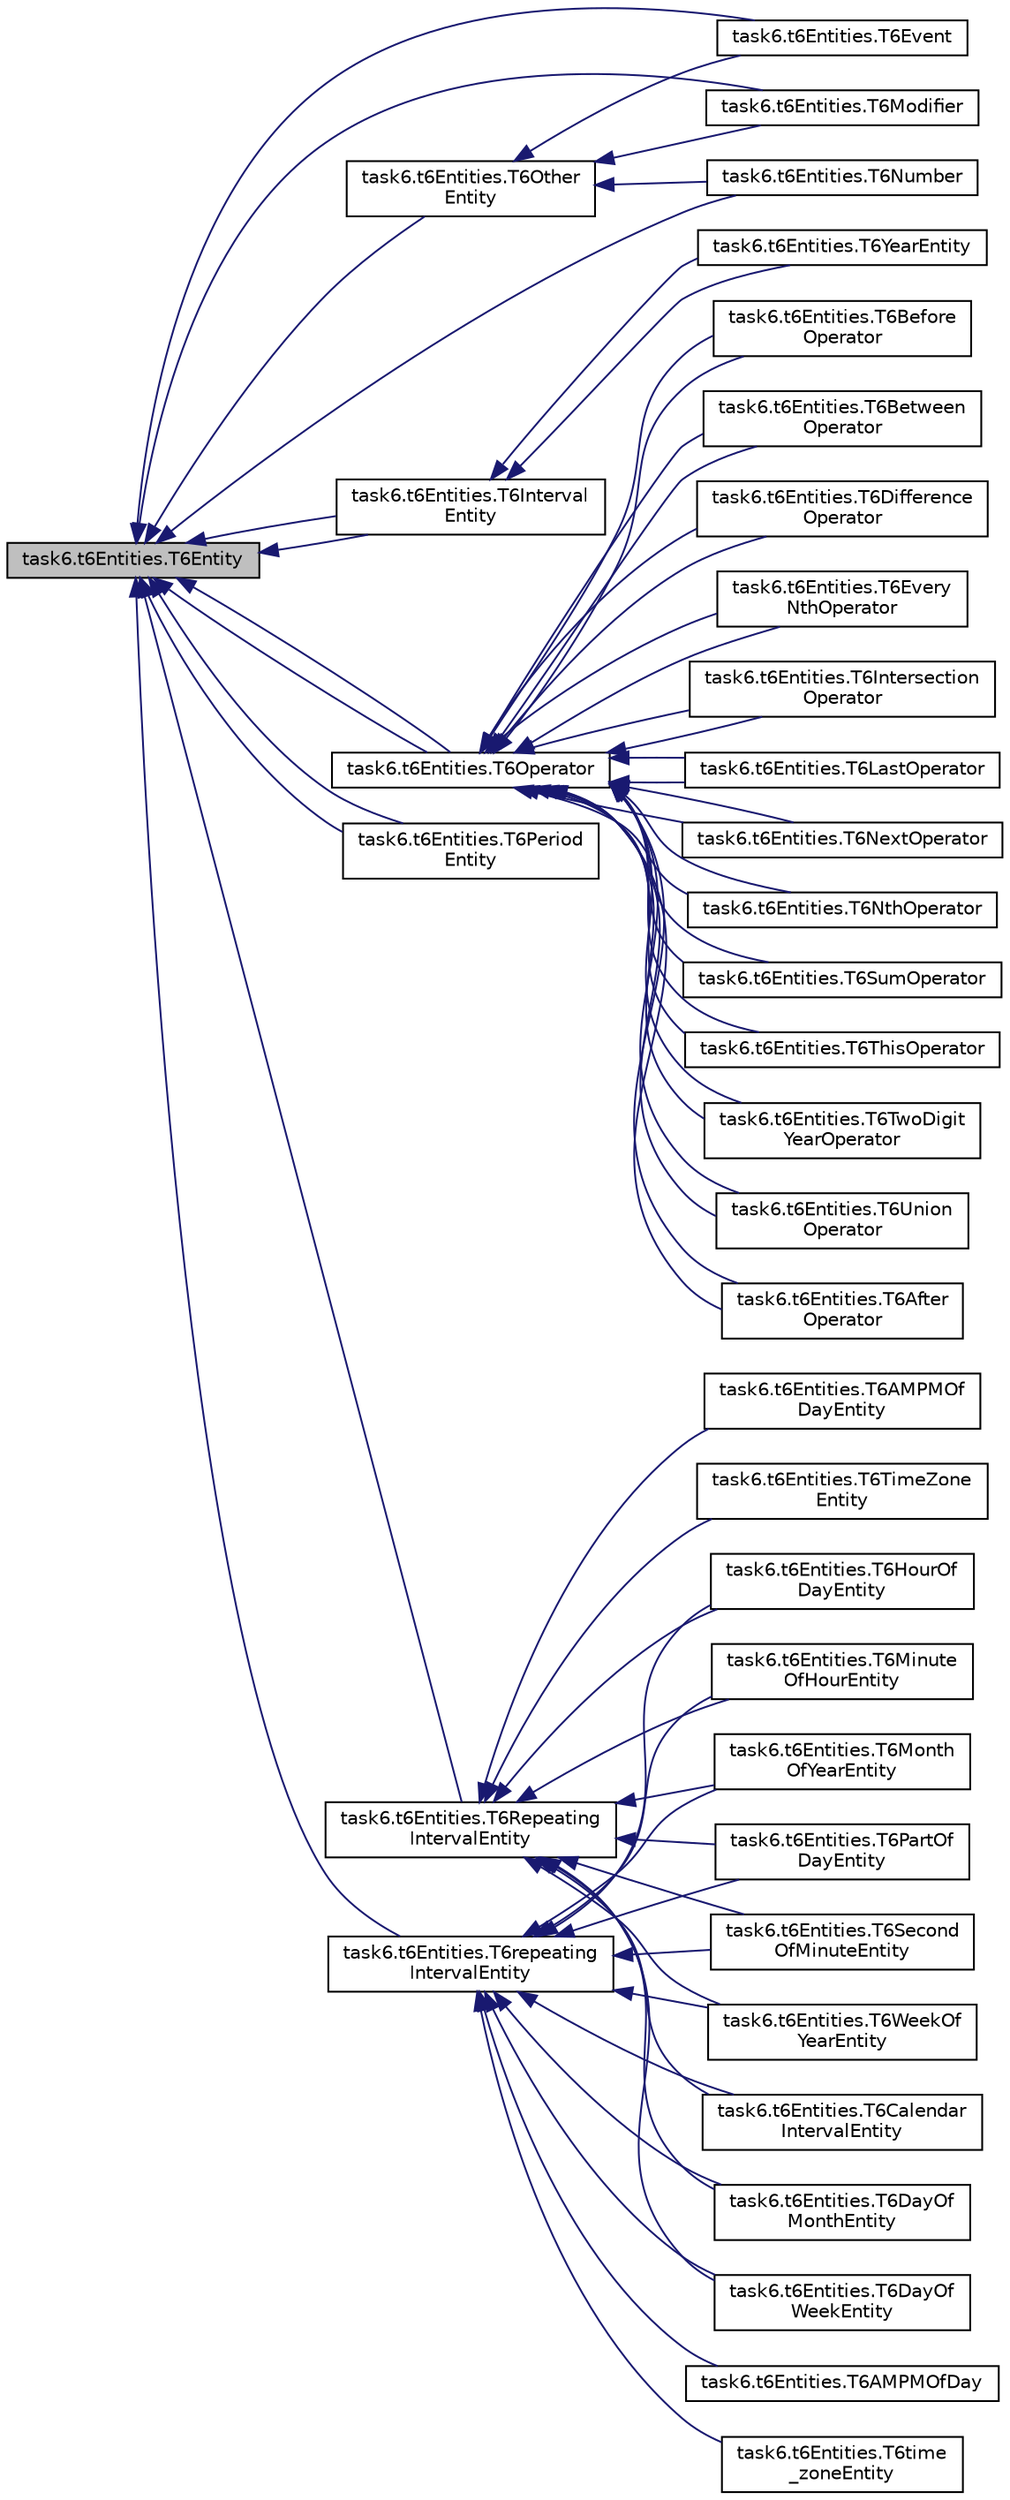 digraph "task6.t6Entities.T6Entity"
{
  edge [fontname="Helvetica",fontsize="10",labelfontname="Helvetica",labelfontsize="10"];
  node [fontname="Helvetica",fontsize="10",shape=record];
  rankdir="LR";
  Node0 [label="task6.t6Entities.T6Entity",height=0.2,width=0.4,color="black", fillcolor="grey75", style="filled", fontcolor="black"];
  Node0 -> Node1 [dir="back",color="midnightblue",fontsize="10",style="solid",fontname="Helvetica"];
  Node1 [label="task6.t6Entities.T6Event",height=0.2,width=0.4,color="black", fillcolor="white", style="filled",URL="$classtask6_1_1t6_entities_1_1_t6_event.html"];
  Node0 -> Node2 [dir="back",color="midnightblue",fontsize="10",style="solid",fontname="Helvetica"];
  Node2 [label="task6.t6Entities.T6Interval\lEntity",height=0.2,width=0.4,color="black", fillcolor="white", style="filled",URL="$classtask6_1_1t6_entities_1_1_t6_interval_entity.html",tooltip="An interval, just super classes for year interval for consistency. "];
  Node2 -> Node3 [dir="back",color="midnightblue",fontsize="10",style="solid",fontname="Helvetica"];
  Node3 [label="task6.t6Entities.T6YearEntity",height=0.2,width=0.4,color="black", fillcolor="white", style="filled",URL="$classtask6_1_1t6_entities_1_1_t6_year_entity.html",tooltip="A year interval. "];
  Node2 -> Node3 [dir="back",color="midnightblue",fontsize="10",style="solid",fontname="Helvetica"];
  Node0 -> Node2 [dir="back",color="midnightblue",fontsize="10",style="solid",fontname="Helvetica"];
  Node0 -> Node4 [dir="back",color="midnightblue",fontsize="10",style="solid",fontname="Helvetica"];
  Node4 [label="task6.t6Entities.T6Modifier",height=0.2,width=0.4,color="black", fillcolor="white", style="filled",URL="$classtask6_1_1t6_entities_1_1_t6_modifier.html"];
  Node0 -> Node5 [dir="back",color="midnightblue",fontsize="10",style="solid",fontname="Helvetica"];
  Node5 [label="task6.t6Entities.T6Number",height=0.2,width=0.4,color="black", fillcolor="white", style="filled",URL="$classtask6_1_1t6_entities_1_1_t6_number.html"];
  Node0 -> Node6 [dir="back",color="midnightblue",fontsize="10",style="solid",fontname="Helvetica"];
  Node6 [label="task6.t6Entities.T6Operator",height=0.2,width=0.4,color="black", fillcolor="white", style="filled",URL="$classtask6_1_1t6_entities_1_1_t6_operator.html",tooltip="Super class for all Operators. "];
  Node6 -> Node7 [dir="back",color="midnightblue",fontsize="10",style="solid",fontname="Helvetica"];
  Node7 [label="task6.t6Entities.T6After\lOperator",height=0.2,width=0.4,color="black", fillcolor="white", style="filled",URL="$classtask6_1_1t6_entities_1_1_t6_after_operator.html",tooltip="Create an after(Period) or after(Repeating-Interval) operator, must specify one or the other..."];
  Node6 -> Node7 [dir="back",color="midnightblue",fontsize="10",style="solid",fontname="Helvetica"];
  Node6 -> Node8 [dir="back",color="midnightblue",fontsize="10",style="solid",fontname="Helvetica"];
  Node8 [label="task6.t6Entities.T6Before\lOperator",height=0.2,width=0.4,color="black", fillcolor="white", style="filled",URL="$classtask6_1_1t6_entities_1_1_t6_before_operator.html",tooltip="Create a before(Period) or before(Repeating-Interval) operator, must specify one or the other..."];
  Node6 -> Node8 [dir="back",color="midnightblue",fontsize="10",style="solid",fontname="Helvetica"];
  Node6 -> Node9 [dir="back",color="midnightblue",fontsize="10",style="solid",fontname="Helvetica"];
  Node9 [label="task6.t6Entities.T6Between\lOperator",height=0.2,width=0.4,color="black", fillcolor="white", style="filled",URL="$classtask6_1_1t6_entities_1_1_t6_between_operator.html",tooltip="Creates a between operator e.g. "];
  Node6 -> Node9 [dir="back",color="midnightblue",fontsize="10",style="solid",fontname="Helvetica"];
  Node6 -> Node10 [dir="back",color="midnightblue",fontsize="10",style="solid",fontname="Helvetica"];
  Node10 [label="task6.t6Entities.T6Difference\lOperator",height=0.2,width=0.4,color="black", fillcolor="white", style="filled",URL="$classtask6_1_1t6_entities_1_1_t6_difference_operator.html"];
  Node6 -> Node10 [dir="back",color="midnightblue",fontsize="10",style="solid",fontname="Helvetica"];
  Node6 -> Node11 [dir="back",color="midnightblue",fontsize="10",style="solid",fontname="Helvetica"];
  Node11 [label="task6.t6Entities.T6Every\lNthOperator",height=0.2,width=0.4,color="black", fillcolor="white", style="filled",URL="$classtask6_1_1t6_entities_1_1_t6_every_nth_operator.html",tooltip="No examples, currently a placeholder. "];
  Node6 -> Node11 [dir="back",color="midnightblue",fontsize="10",style="solid",fontname="Helvetica"];
  Node6 -> Node12 [dir="back",color="midnightblue",fontsize="10",style="solid",fontname="Helvetica"];
  Node12 [label="task6.t6Entities.T6Intersection\lOperator",height=0.2,width=0.4,color="black", fillcolor="white", style="filled",URL="$classtask6_1_1t6_entities_1_1_t6_intersection_operator.html"];
  Node6 -> Node12 [dir="back",color="midnightblue",fontsize="10",style="solid",fontname="Helvetica"];
  Node6 -> Node13 [dir="back",color="midnightblue",fontsize="10",style="solid",fontname="Helvetica"];
  Node13 [label="task6.t6Entities.T6LastOperator",height=0.2,width=0.4,color="black", fillcolor="white", style="filled",URL="$classtask6_1_1t6_entities_1_1_t6_last_operator.html",tooltip="Create a last(Period) or last(Repeating-Interval) operator. "];
  Node6 -> Node13 [dir="back",color="midnightblue",fontsize="10",style="solid",fontname="Helvetica"];
  Node6 -> Node14 [dir="back",color="midnightblue",fontsize="10",style="solid",fontname="Helvetica"];
  Node14 [label="task6.t6Entities.T6NextOperator",height=0.2,width=0.4,color="black", fillcolor="white", style="filled",URL="$classtask6_1_1t6_entities_1_1_t6_next_operator.html",tooltip="Create a next(Period) or next(Repeating-Interval) operator, must specify one or the other..."];
  Node6 -> Node14 [dir="back",color="midnightblue",fontsize="10",style="solid",fontname="Helvetica"];
  Node6 -> Node15 [dir="back",color="midnightblue",fontsize="10",style="solid",fontname="Helvetica"];
  Node15 [label="task6.t6Entities.T6NthOperator",height=0.2,width=0.4,color="black", fillcolor="white", style="filled",URL="$classtask6_1_1t6_entities_1_1_t6_nth_operator.html",tooltip="Creates and Nth operator e.g. "];
  Node6 -> Node15 [dir="back",color="midnightblue",fontsize="10",style="solid",fontname="Helvetica"];
  Node6 -> Node16 [dir="back",color="midnightblue",fontsize="10",style="solid",fontname="Helvetica"];
  Node16 [label="task6.t6Entities.T6SumOperator",height=0.2,width=0.4,color="black", fillcolor="white", style="filled",URL="$classtask6_1_1t6_entities_1_1_t6_sum_operator.html"];
  Node6 -> Node16 [dir="back",color="midnightblue",fontsize="10",style="solid",fontname="Helvetica"];
  Node6 -> Node17 [dir="back",color="midnightblue",fontsize="10",style="solid",fontname="Helvetica"];
  Node17 [label="task6.t6Entities.T6ThisOperator",height=0.2,width=0.4,color="black", fillcolor="white", style="filled",URL="$classtask6_1_1t6_entities_1_1_t6_this_operator.html",tooltip="Create a This(Period) or This(Repeating-Interval) operator, must specify one or the other..."];
  Node6 -> Node17 [dir="back",color="midnightblue",fontsize="10",style="solid",fontname="Helvetica"];
  Node6 -> Node18 [dir="back",color="midnightblue",fontsize="10",style="solid",fontname="Helvetica"];
  Node18 [label="task6.t6Entities.T6TwoDigit\lYearOperator",height=0.2,width=0.4,color="black", fillcolor="white", style="filled",URL="$classtask6_1_1t6_entities_1_1_t6_two_digit_year_operator.html",tooltip="Creates a two digit year operator. "];
  Node6 -> Node18 [dir="back",color="midnightblue",fontsize="10",style="solid",fontname="Helvetica"];
  Node6 -> Node19 [dir="back",color="midnightblue",fontsize="10",style="solid",fontname="Helvetica"];
  Node19 [label="task6.t6Entities.T6Union\lOperator",height=0.2,width=0.4,color="black", fillcolor="white", style="filled",URL="$classtask6_1_1t6_entities_1_1_t6_union_operator.html"];
  Node6 -> Node19 [dir="back",color="midnightblue",fontsize="10",style="solid",fontname="Helvetica"];
  Node0 -> Node6 [dir="back",color="midnightblue",fontsize="10",style="solid",fontname="Helvetica"];
  Node0 -> Node20 [dir="back",color="midnightblue",fontsize="10",style="solid",fontname="Helvetica"];
  Node20 [label="task6.t6Entities.T6Other\lEntity",height=0.2,width=0.4,color="black", fillcolor="white", style="filled",URL="$classtask6_1_1t6_entities_1_1_t6_other_entity.html",tooltip="Super class for all Other entities. "];
  Node20 -> Node1 [dir="back",color="midnightblue",fontsize="10",style="solid",fontname="Helvetica"];
  Node20 -> Node4 [dir="back",color="midnightblue",fontsize="10",style="solid",fontname="Helvetica"];
  Node20 -> Node5 [dir="back",color="midnightblue",fontsize="10",style="solid",fontname="Helvetica"];
  Node0 -> Node21 [dir="back",color="midnightblue",fontsize="10",style="solid",fontname="Helvetica"];
  Node21 [label="task6.t6Entities.T6Period\lEntity",height=0.2,width=0.4,color="black", fillcolor="white", style="filled",URL="$classtask6_1_1t6_entities_1_1_t6_period_entity.html",tooltip="A period of the type of time given. "];
  Node0 -> Node21 [dir="back",color="midnightblue",fontsize="10",style="solid",fontname="Helvetica"];
  Node0 -> Node22 [dir="back",color="midnightblue",fontsize="10",style="solid",fontname="Helvetica"];
  Node22 [label="task6.t6Entities.T6Repeating\lIntervalEntity",height=0.2,width=0.4,color="black", fillcolor="white", style="filled",URL="$classtask6_1_1t6_entities_1_1_t6_repeating_interval_entity.html",tooltip="Super class for all Repeating-intervals. "];
  Node22 -> Node23 [dir="back",color="midnightblue",fontsize="10",style="solid",fontname="Helvetica"];
  Node23 [label="task6.t6Entities.T6AMPMOf\lDayEntity",height=0.2,width=0.4,color="black", fillcolor="white", style="filled",URL="$classtask6_1_1t6_entities_1_1_t6_a_m_p_m_of_day_entity.html"];
  Node22 -> Node24 [dir="back",color="midnightblue",fontsize="10",style="solid",fontname="Helvetica"];
  Node24 [label="task6.t6Entities.T6Calendar\lIntervalEntity",height=0.2,width=0.4,color="black", fillcolor="white", style="filled",URL="$classtask6_1_1t6_entities_1_1_t6_calendar_interval_entity.html",tooltip="Specifies a number of {days, weeks, months, etc}. "];
  Node22 -> Node25 [dir="back",color="midnightblue",fontsize="10",style="solid",fontname="Helvetica"];
  Node25 [label="task6.t6Entities.T6DayOf\lMonthEntity",height=0.2,width=0.4,color="black", fillcolor="white", style="filled",URL="$classtask6_1_1t6_entities_1_1_t6_day_of_month_entity.html"];
  Node22 -> Node26 [dir="back",color="midnightblue",fontsize="10",style="solid",fontname="Helvetica"];
  Node26 [label="task6.t6Entities.T6DayOf\lWeekEntity",height=0.2,width=0.4,color="black", fillcolor="white", style="filled",URL="$classtask6_1_1t6_entities_1_1_t6_day_of_week_entity.html"];
  Node22 -> Node27 [dir="back",color="midnightblue",fontsize="10",style="solid",fontname="Helvetica"];
  Node27 [label="task6.t6Entities.T6HourOf\lDayEntity",height=0.2,width=0.4,color="black", fillcolor="white", style="filled",URL="$classtask6_1_1t6_entities_1_1_t6_hour_of_day_entity.html"];
  Node22 -> Node28 [dir="back",color="midnightblue",fontsize="10",style="solid",fontname="Helvetica"];
  Node28 [label="task6.t6Entities.T6Minute\lOfHourEntity",height=0.2,width=0.4,color="black", fillcolor="white", style="filled",URL="$classtask6_1_1t6_entities_1_1_t6_minute_of_hour_entity.html"];
  Node22 -> Node29 [dir="back",color="midnightblue",fontsize="10",style="solid",fontname="Helvetica"];
  Node29 [label="task6.t6Entities.T6Month\lOfYearEntity",height=0.2,width=0.4,color="black", fillcolor="white", style="filled",URL="$classtask6_1_1t6_entities_1_1_t6_month_of_year_entity.html"];
  Node22 -> Node30 [dir="back",color="midnightblue",fontsize="10",style="solid",fontname="Helvetica"];
  Node30 [label="task6.t6Entities.T6PartOf\lDayEntity",height=0.2,width=0.4,color="black", fillcolor="white", style="filled",URL="$classtask6_1_1t6_entities_1_1_t6_part_of_day_entity.html"];
  Node22 -> Node31 [dir="back",color="midnightblue",fontsize="10",style="solid",fontname="Helvetica"];
  Node31 [label="task6.t6Entities.T6Second\lOfMinuteEntity",height=0.2,width=0.4,color="black", fillcolor="white", style="filled",URL="$classtask6_1_1t6_entities_1_1_t6_second_of_minute_entity.html"];
  Node22 -> Node32 [dir="back",color="midnightblue",fontsize="10",style="solid",fontname="Helvetica"];
  Node32 [label="task6.t6Entities.T6TimeZone\lEntity",height=0.2,width=0.4,color="black", fillcolor="white", style="filled",URL="$classtask6_1_1t6_entities_1_1_t6_time_zone_entity.html",tooltip="No special parameters, just identifies the location of a time zone in text. "];
  Node22 -> Node33 [dir="back",color="midnightblue",fontsize="10",style="solid",fontname="Helvetica"];
  Node33 [label="task6.t6Entities.T6WeekOf\lYearEntity",height=0.2,width=0.4,color="black", fillcolor="white", style="filled",URL="$classtask6_1_1t6_entities_1_1_t6_week_of_year_entity.html",tooltip="Based on the paper, I assume this takes a value to denote which week of the year. ..."];
  Node0 -> Node34 [dir="back",color="midnightblue",fontsize="10",style="solid",fontname="Helvetica"];
  Node34 [label="task6.t6Entities.T6repeating\lIntervalEntity",height=0.2,width=0.4,color="black", fillcolor="white", style="filled",URL="$classtask6_1_1t6_entities_1_1_t6repeating_interval_entity.html"];
  Node34 -> Node35 [dir="back",color="midnightblue",fontsize="10",style="solid",fontname="Helvetica"];
  Node35 [label="task6.t6Entities.T6AMPMOfDay",height=0.2,width=0.4,color="black", fillcolor="white", style="filled",URL="$classtask6_1_1t6_entities_1_1_t6_a_m_p_m_of_day.html"];
  Node34 -> Node24 [dir="back",color="midnightblue",fontsize="10",style="solid",fontname="Helvetica"];
  Node34 -> Node25 [dir="back",color="midnightblue",fontsize="10",style="solid",fontname="Helvetica"];
  Node34 -> Node26 [dir="back",color="midnightblue",fontsize="10",style="solid",fontname="Helvetica"];
  Node34 -> Node27 [dir="back",color="midnightblue",fontsize="10",style="solid",fontname="Helvetica"];
  Node34 -> Node28 [dir="back",color="midnightblue",fontsize="10",style="solid",fontname="Helvetica"];
  Node34 -> Node29 [dir="back",color="midnightblue",fontsize="10",style="solid",fontname="Helvetica"];
  Node34 -> Node30 [dir="back",color="midnightblue",fontsize="10",style="solid",fontname="Helvetica"];
  Node34 -> Node31 [dir="back",color="midnightblue",fontsize="10",style="solid",fontname="Helvetica"];
  Node34 -> Node36 [dir="back",color="midnightblue",fontsize="10",style="solid",fontname="Helvetica"];
  Node36 [label="task6.t6Entities.T6time\l_zoneEntity",height=0.2,width=0.4,color="black", fillcolor="white", style="filled",URL="$classtask6_1_1t6_entities_1_1_t6time__zone_entity.html"];
  Node34 -> Node33 [dir="back",color="midnightblue",fontsize="10",style="solid",fontname="Helvetica"];
}
